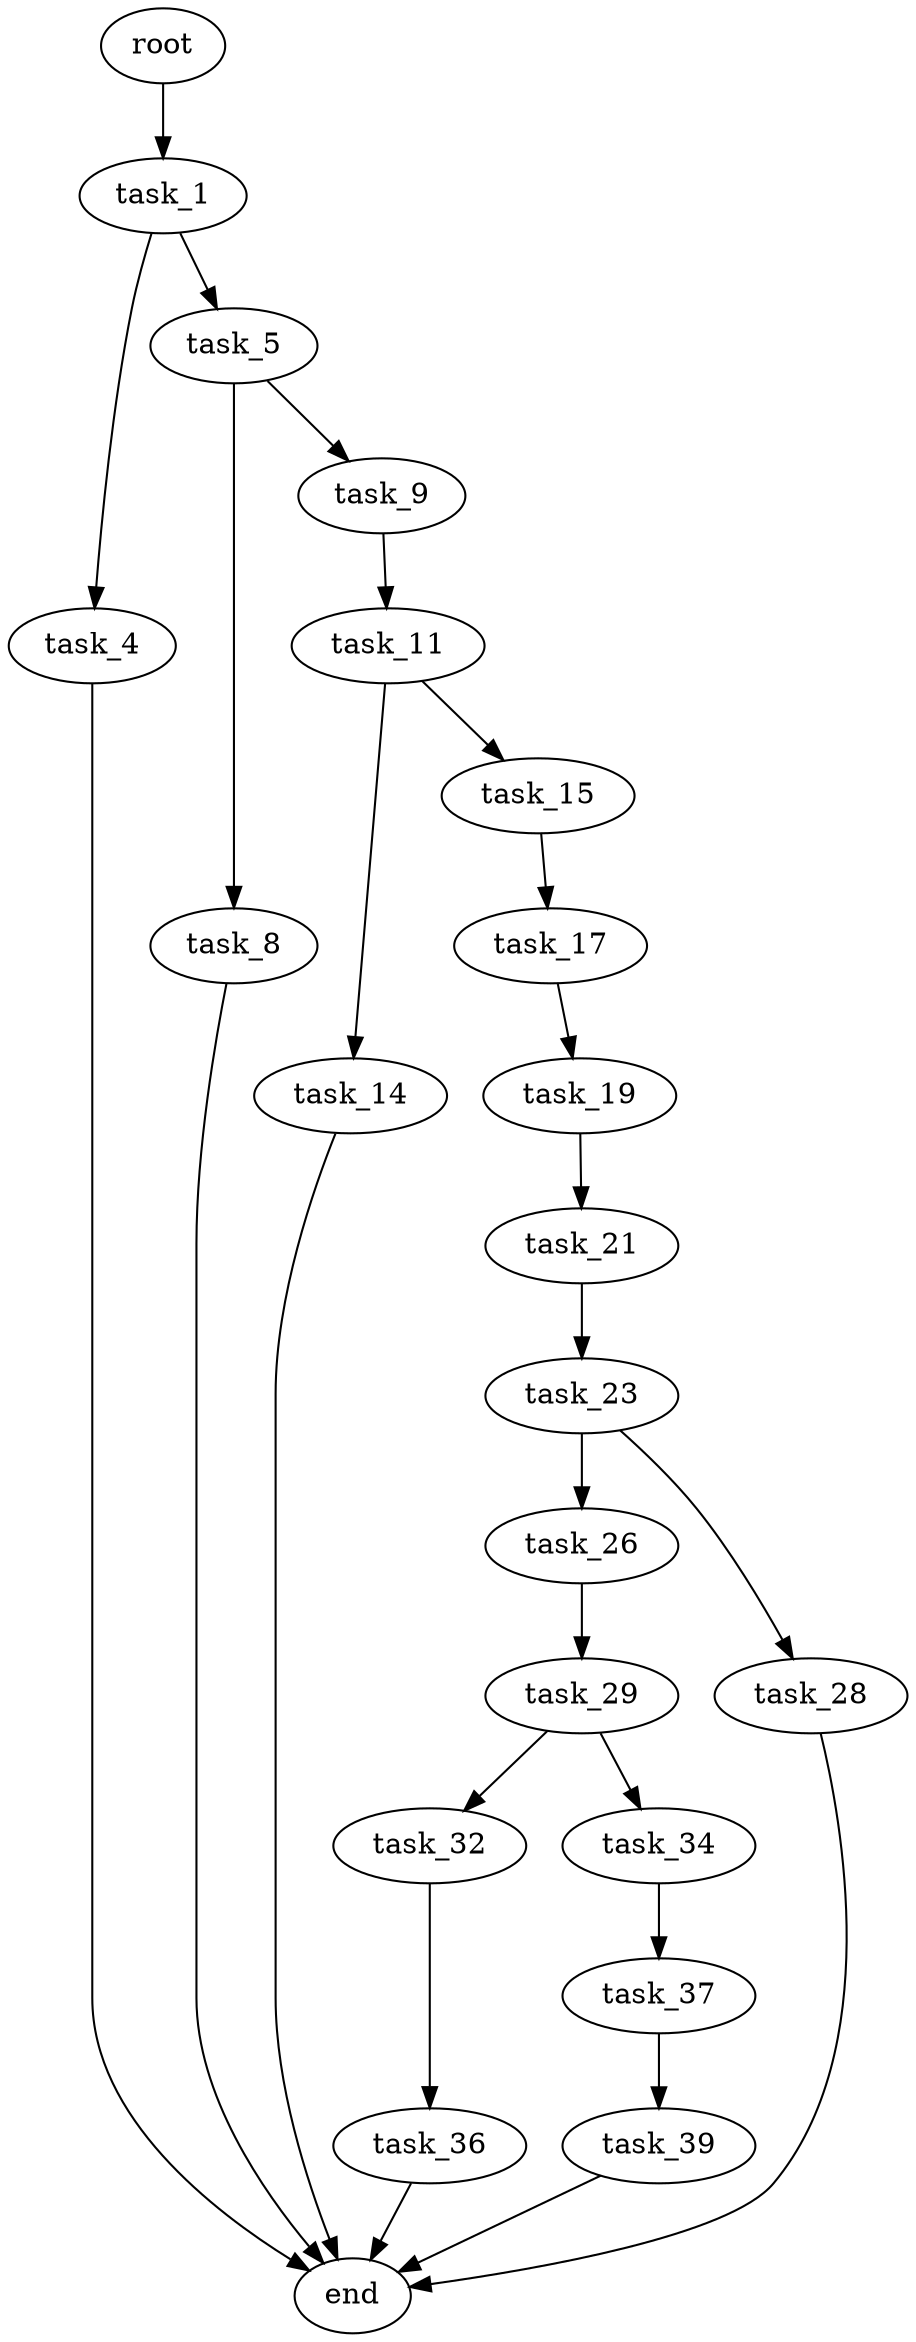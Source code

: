 digraph G {
  root [size="0.000000"];
  task_1 [size="944590399873.000000"];
  task_4 [size="98005870527.000000"];
  task_5 [size="134217728000.000000"];
  task_8 [size="31740377388.000000"];
  task_9 [size="39019226676.000000"];
  task_11 [size="110106337520.000000"];
  task_14 [size="875739163025.000000"];
  task_15 [size="3567978417.000000"];
  task_17 [size="4093524447.000000"];
  task_19 [size="2200617476.000000"];
  task_21 [size="12684587161.000000"];
  task_23 [size="782757789696.000000"];
  task_26 [size="68719476736.000000"];
  task_28 [size="14028491050.000000"];
  task_29 [size="294139541172.000000"];
  task_32 [size="549755813888.000000"];
  task_34 [size="134217728000.000000"];
  task_36 [size="25340690881.000000"];
  task_37 [size="81131227130.000000"];
  task_39 [size="79351715120.000000"];
  end [size="0.000000"];

  root -> task_1 [size="1.000000"];
  task_1 -> task_4 [size="838860800.000000"];
  task_1 -> task_5 [size="838860800.000000"];
  task_4 -> end [size="1.000000"];
  task_5 -> task_8 [size="209715200.000000"];
  task_5 -> task_9 [size="209715200.000000"];
  task_8 -> end [size="1.000000"];
  task_9 -> task_11 [size="75497472.000000"];
  task_11 -> task_14 [size="209715200.000000"];
  task_11 -> task_15 [size="209715200.000000"];
  task_14 -> end [size="1.000000"];
  task_15 -> task_17 [size="75497472.000000"];
  task_17 -> task_19 [size="75497472.000000"];
  task_19 -> task_21 [size="75497472.000000"];
  task_21 -> task_23 [size="209715200.000000"];
  task_23 -> task_26 [size="679477248.000000"];
  task_23 -> task_28 [size="679477248.000000"];
  task_26 -> task_29 [size="134217728.000000"];
  task_28 -> end [size="1.000000"];
  task_29 -> task_32 [size="209715200.000000"];
  task_29 -> task_34 [size="209715200.000000"];
  task_32 -> task_36 [size="536870912.000000"];
  task_34 -> task_37 [size="209715200.000000"];
  task_36 -> end [size="1.000000"];
  task_37 -> task_39 [size="75497472.000000"];
  task_39 -> end [size="1.000000"];
}
